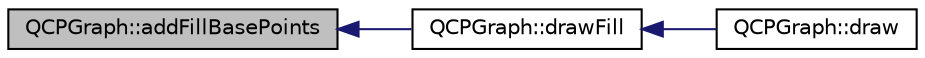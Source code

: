 digraph "QCPGraph::addFillBasePoints"
{
  edge [fontname="Helvetica",fontsize="10",labelfontname="Helvetica",labelfontsize="10"];
  node [fontname="Helvetica",fontsize="10",shape=record];
  rankdir="LR";
  Node64 [label="QCPGraph::addFillBasePoints",height=0.2,width=0.4,color="black", fillcolor="grey75", style="filled", fontcolor="black"];
  Node64 -> Node65 [dir="back",color="midnightblue",fontsize="10",style="solid",fontname="Helvetica"];
  Node65 [label="QCPGraph::drawFill",height=0.2,width=0.4,color="black", fillcolor="white", style="filled",URL="$d2/d4c/class_q_c_p_graph.html#a9e6ce6db9aa7b29fc397c724fcf7b126"];
  Node65 -> Node66 [dir="back",color="midnightblue",fontsize="10",style="solid",fontname="Helvetica"];
  Node66 [label="QCPGraph::draw",height=0.2,width=0.4,color="black", fillcolor="white", style="filled",URL="$d2/d4c/class_q_c_p_graph.html#a659218cc62c2a7786213d9dd429c1c8d"];
}
